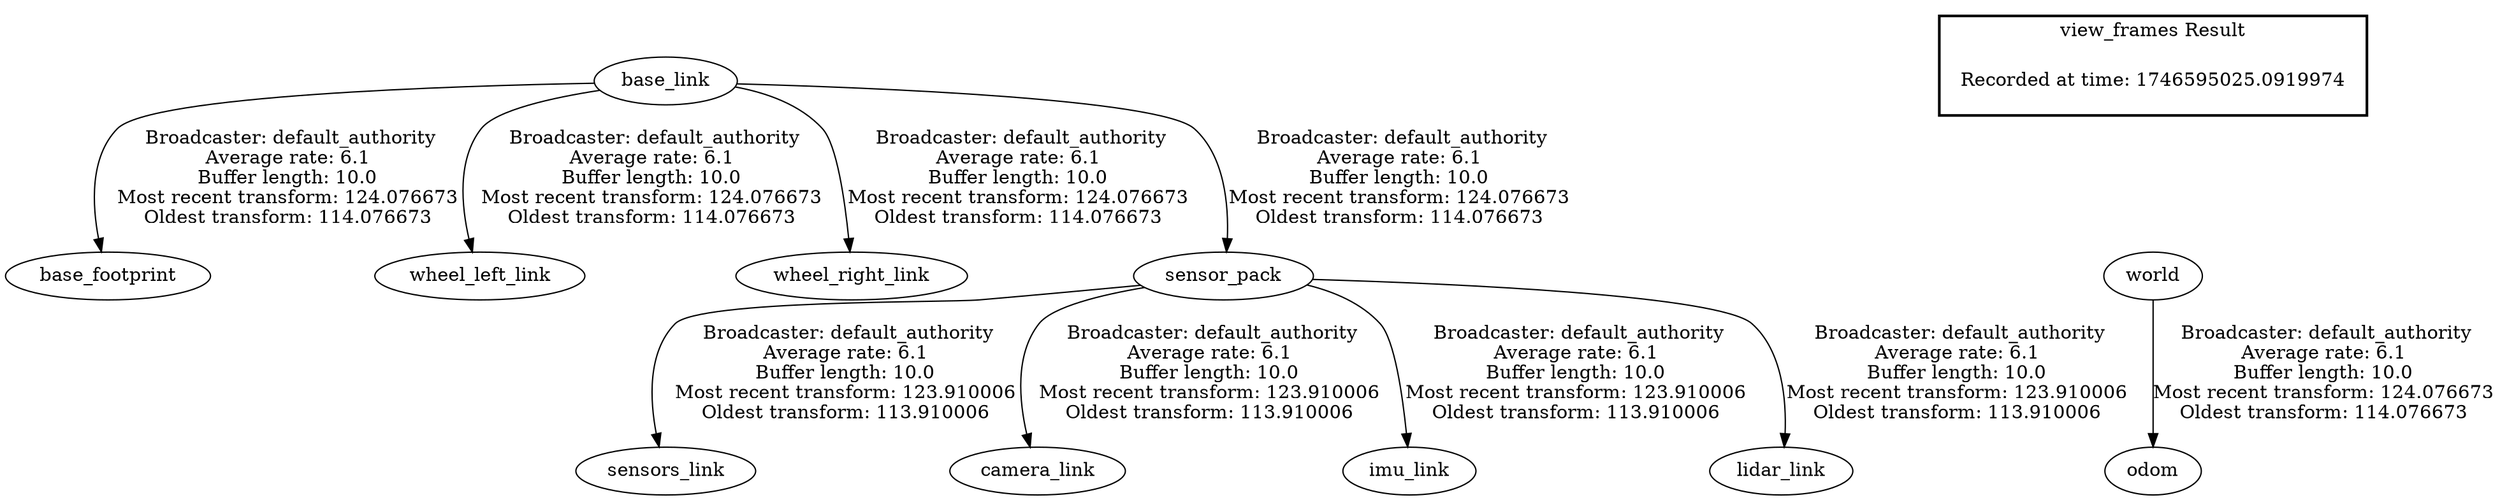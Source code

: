 digraph G {
"base_link" -> "base_footprint"[label=" Broadcaster: default_authority\nAverage rate: 6.1\nBuffer length: 10.0\nMost recent transform: 124.076673\nOldest transform: 114.076673\n"];
"base_link" -> "wheel_left_link"[label=" Broadcaster: default_authority\nAverage rate: 6.1\nBuffer length: 10.0\nMost recent transform: 124.076673\nOldest transform: 114.076673\n"];
"base_link" -> "wheel_right_link"[label=" Broadcaster: default_authority\nAverage rate: 6.1\nBuffer length: 10.0\nMost recent transform: 124.076673\nOldest transform: 114.076673\n"];
"base_link" -> "sensor_pack"[label=" Broadcaster: default_authority\nAverage rate: 6.1\nBuffer length: 10.0\nMost recent transform: 124.076673\nOldest transform: 114.076673\n"];
"world" -> "odom"[label=" Broadcaster: default_authority\nAverage rate: 6.1\nBuffer length: 10.0\nMost recent transform: 124.076673\nOldest transform: 114.076673\n"];
"sensor_pack" -> "sensors_link"[label=" Broadcaster: default_authority\nAverage rate: 6.1\nBuffer length: 10.0\nMost recent transform: 123.910006\nOldest transform: 113.910006\n"];
"sensor_pack" -> "camera_link"[label=" Broadcaster: default_authority\nAverage rate: 6.1\nBuffer length: 10.0\nMost recent transform: 123.910006\nOldest transform: 113.910006\n"];
"sensor_pack" -> "imu_link"[label=" Broadcaster: default_authority\nAverage rate: 6.1\nBuffer length: 10.0\nMost recent transform: 123.910006\nOldest transform: 113.910006\n"];
"sensor_pack" -> "lidar_link"[label=" Broadcaster: default_authority\nAverage rate: 6.1\nBuffer length: 10.0\nMost recent transform: 123.910006\nOldest transform: 113.910006\n"];
edge [style=invis];
 subgraph cluster_legend { style=bold; color=black; label ="view_frames Result";
"Recorded at time: 1746595025.0919974"[ shape=plaintext ] ;
}->"world";
}